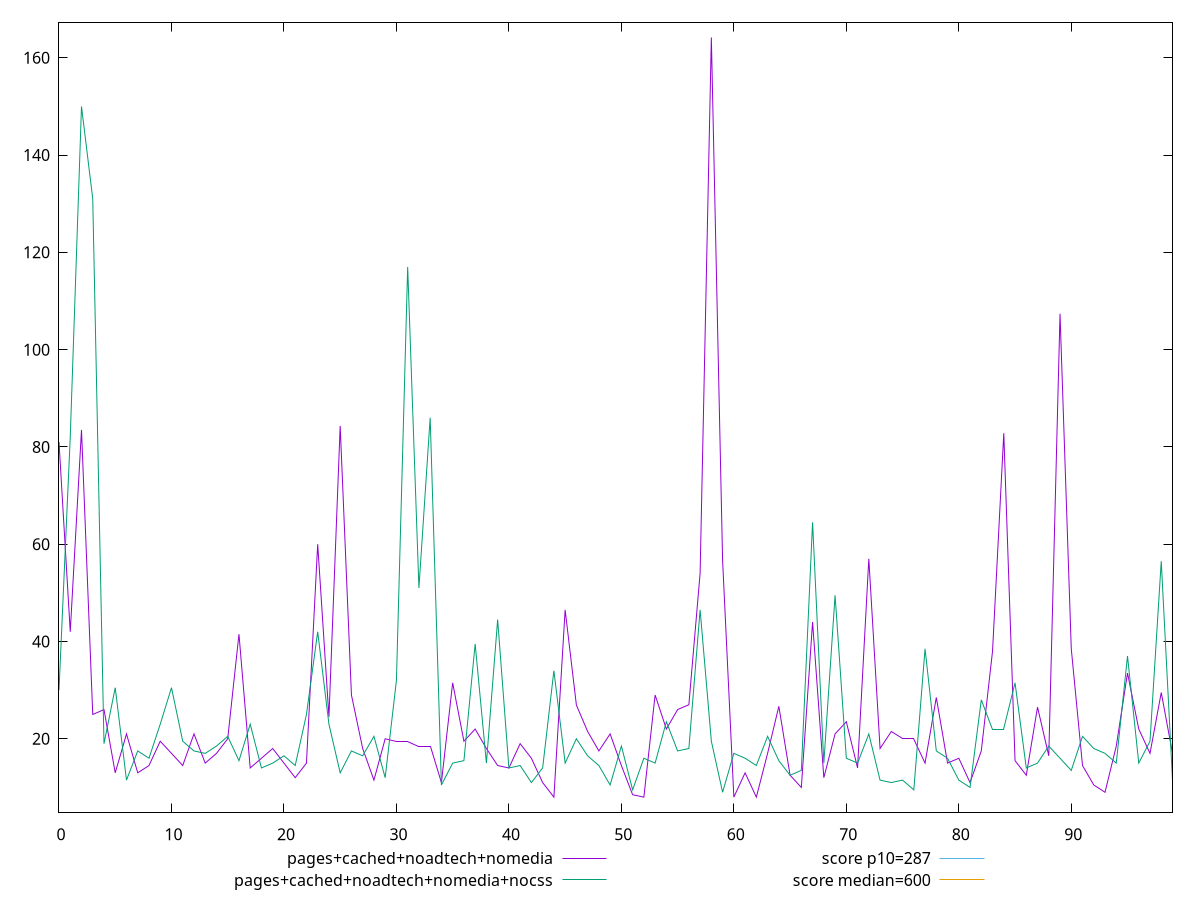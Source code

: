 reset

$pagesCachedNoadtechNomedia <<EOF
0 80.99999999999955
1 42
2 83.5
3 25
4 26
5 13
6 21
7 13
8 14.5
9 19.5
10 17
11 14.5
12 21
13 15
14 17
15 20
16 41.5
17 14
18 16
19 18
20 15
21 12
22 15
23 60
24 24.5
25 84.32500000000005
26 29
27 18
28 11.5
29 20
30 19.5
31 19.5
32 18.5
33 18.5
34 11
35 31.5
36 19.5
37 22
38 18
39 14.5
40 14
41 19
42 16
43 11
44 8
45 46.5
46 26.936400000000162
47 21.5
48 17.5
49 21
50 14.5
51 8.5
52 8
53 29
54 22.000000000000227
55 26
56 27
57 54
58 164.17049999999995
59 56.615499999999656
60 8
61 13
62 8
63 17
64 26.67139999999995
65 12.5
66 10
67 44
68 12
69 21
70 23.5
71 14
72 57
73 18
74 21.5
75 20
76 20
77 15
78 28.5
79 15
80 16
81 11
82 17.5
83 38
84 82.81990000000019
85 15.5
86 12.5
87 26.5
88 16.5
89 107.37275
90 38.5
91 14.5
92 10.5
93 9
94 18.5
95 33.5
96 22
97 17
98 29.5
99 17
EOF

$pagesCachedNoadtechNomediaNocss <<EOF
0 30
1 82
2 150
3 131
4 19
5 30.5
6 11.5
7 17.5
8 16
9 23
10 30.5
11 19.5
12 17.5
13 17
14 18.5
15 20.5
16 15.5
17 23
18 14
19 15
20 16.5
21 14.5
22 25
23 42
24 23
25 13
26 17.5
27 16.5
28 20.5
29 12
30 32
31 117
32 51
33 86
34 10.5
35 15
36 15.5
37 39.5
38 15
39 44.5
40 14
41 14.5
42 11
43 14
44 34
45 15
46 20
47 16.5
48 14.5
49 10.5
50 18.5
51 9.5
52 16
53 15
54 23.5
55 17.5
56 18
57 46.5
58 19.5
59 9
60 17
61 16
62 14.5
63 20.5
64 15.5
65 12.5
66 13.5
67 64.5
68 15
69 49.5
70 16
71 15
72 21
73 11.5
74 11
75 11.5
76 9.5
77 38.5
78 17.5
79 16
80 11.5
81 10
82 28
83 22
84 22
85 31.5
86 14
87 15
88 18.5
89 16
90 13.5
91 20.5
92 18
93 17
94 15
95 37
96 15
97 19.5
98 56.5
99 11.5
EOF

set key outside below
set xrange [0:99]
set yrange [4.876590000000001:167.29390999999995]
set trange [4.876590000000001:167.29390999999995]
set terminal svg size 640, 520 enhanced background rgb 'white'
set output "report_00017_2021-02-10T15-08-03.406Z/total-blocking-time/comparison/line/3_vs_4.svg"

plot $pagesCachedNoadtechNomedia title "pages+cached+noadtech+nomedia" with line, \
     $pagesCachedNoadtechNomediaNocss title "pages+cached+noadtech+nomedia+nocss" with line, \
     287 title "score p10=287", \
     600 title "score median=600"

reset
